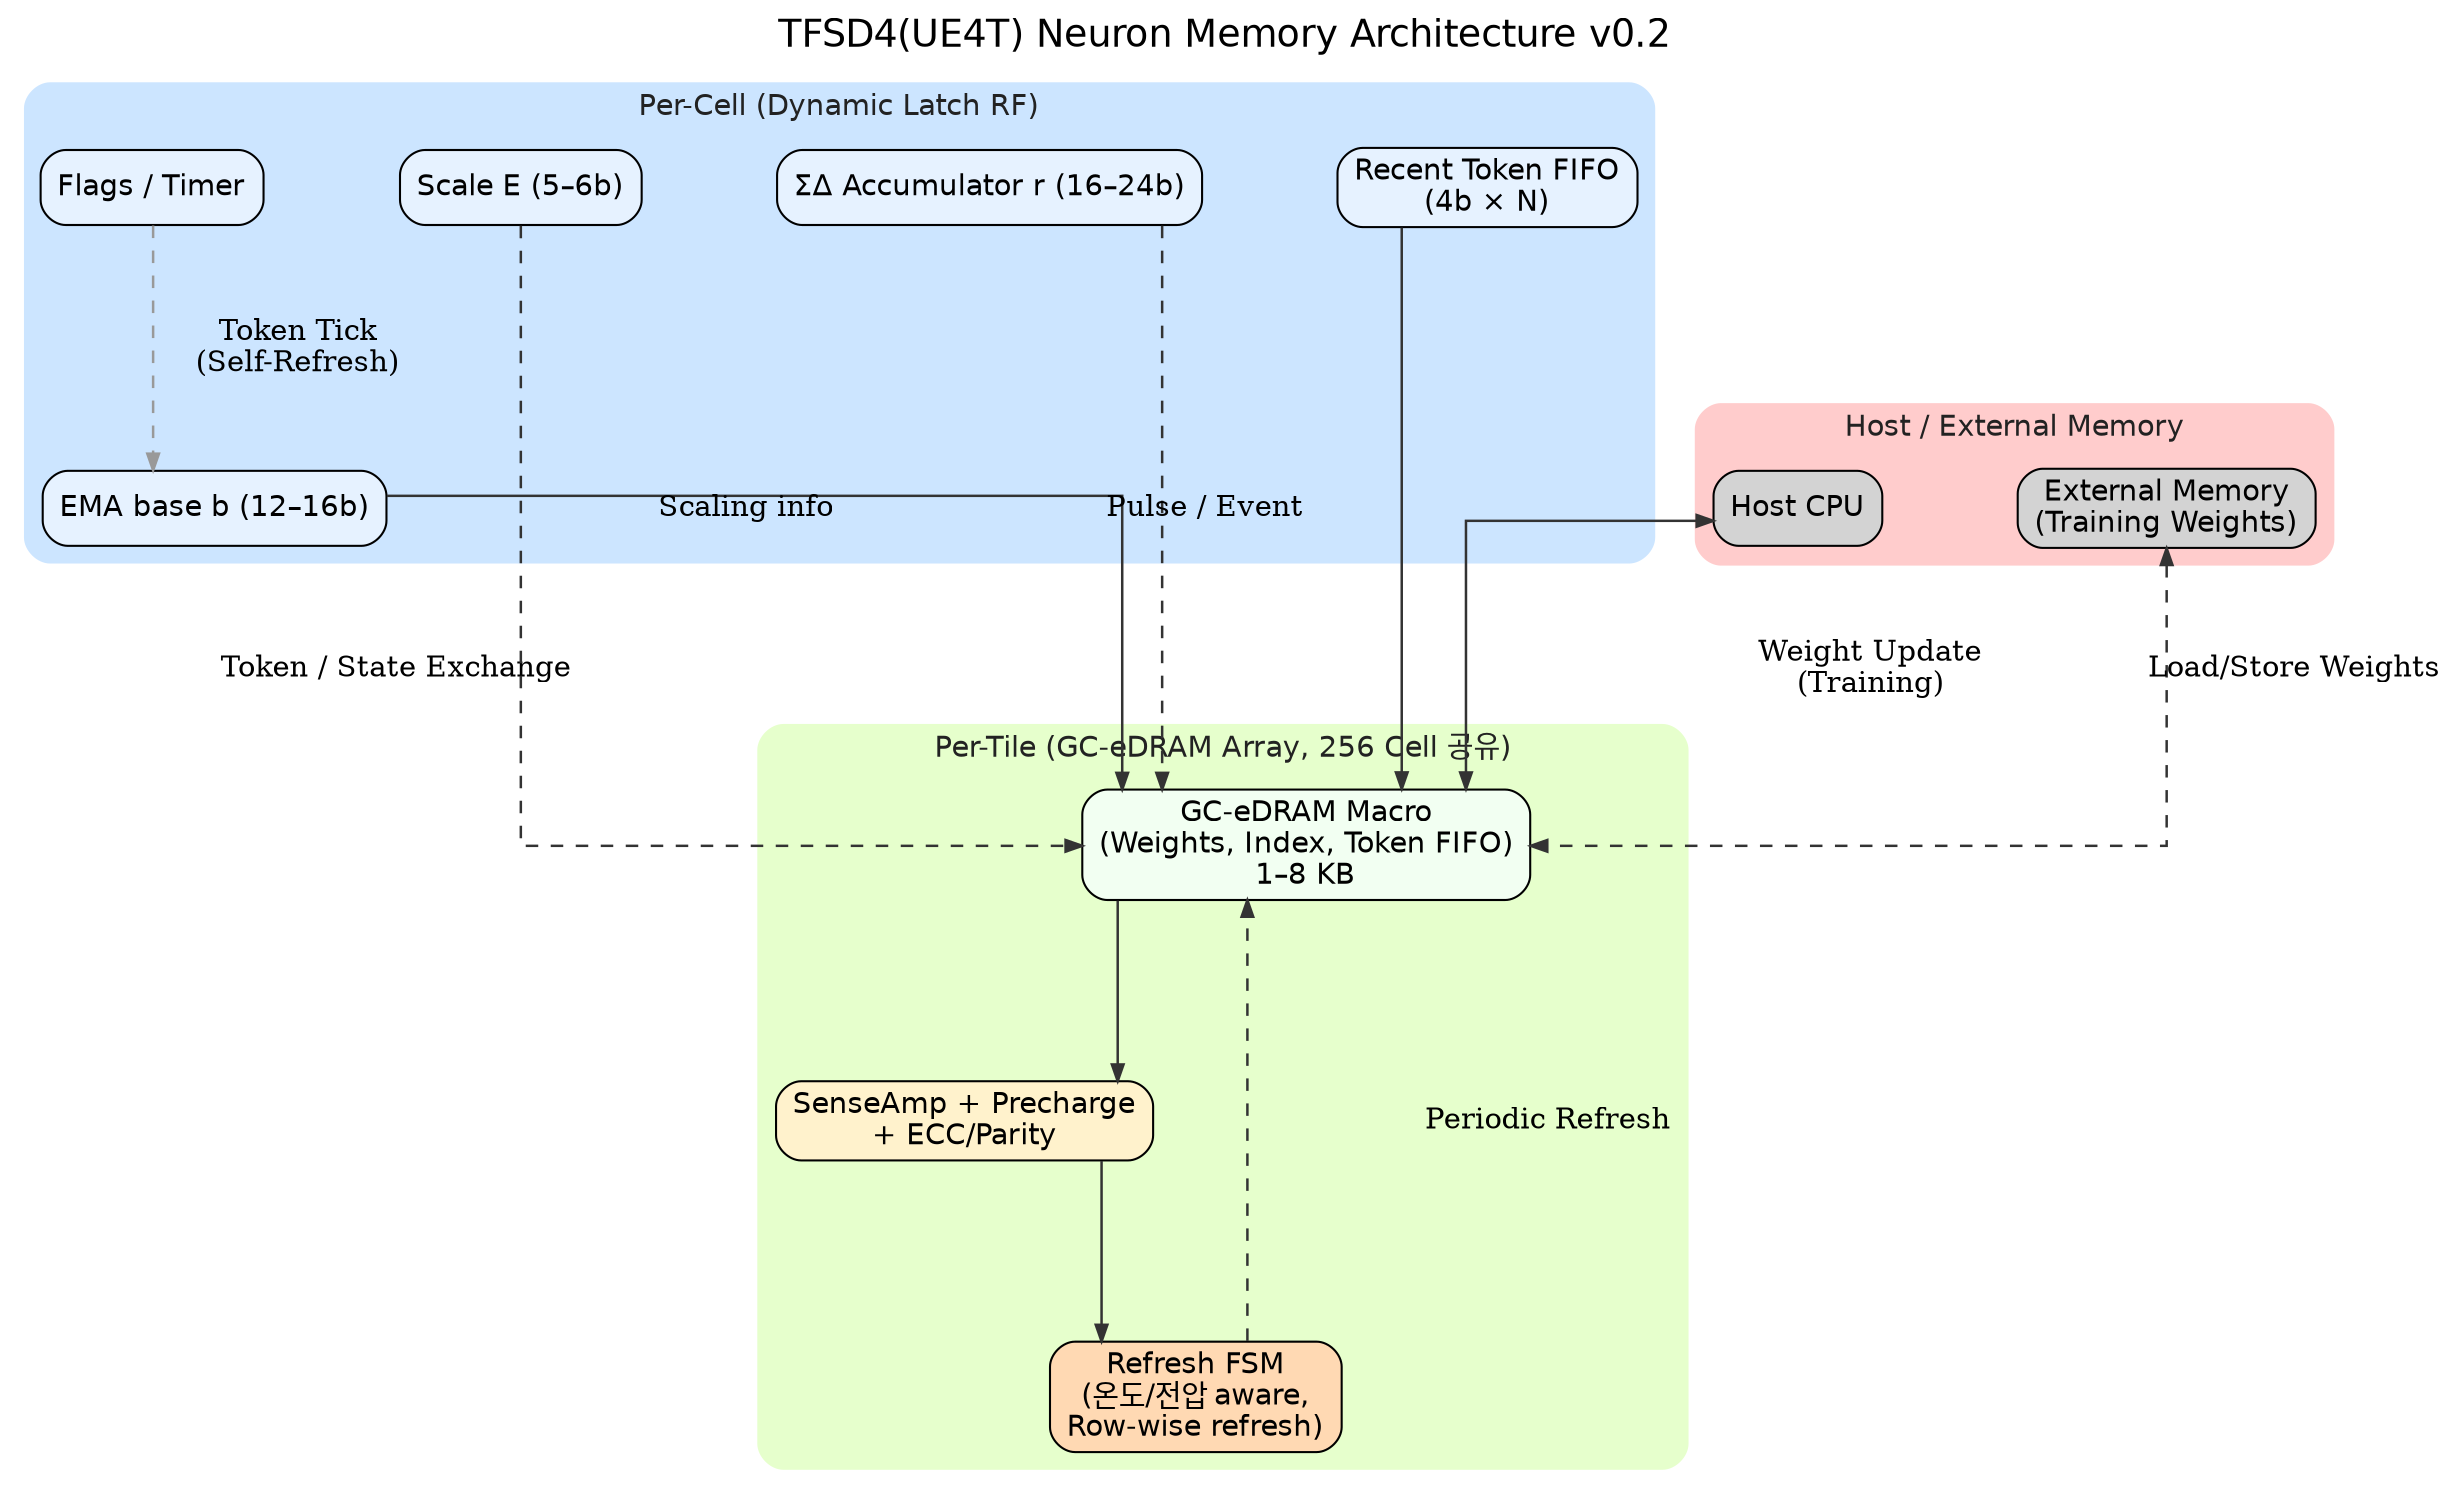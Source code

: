 digraph NEURON_MEM_ARCH_V02 {
  label = "TFSD4(UE4T) Neuron Memory Architecture v0.2";
  labelloc = "t";
  fontsize=18;

  rankdir=TB;
  splines=ortho;
  nodesep=0.9;
  ranksep=1.2;
  fontname="Helvetica";

  node [shape=box, style="rounded,filled", fontname="Helvetica"];
  edge [color="#333333", arrowsize=0.8, penwidth=1.2];

  // ======================
  // Per-Cell (local state)
  // ======================
  subgraph cluster_cell {
    label="Per-Cell (Dynamic Latch RF)";
    style="rounded,filled";
    color="#CCE5FF";
    fontcolor="#222222";
    fontsize=14;

    b_reg [label="EMA base b (12–16b)", fillcolor="#E6F2FF"];
    e_reg [label="Scale E (5–6b)", fillcolor="#E6F2FF"];
    r_reg [label="ΣΔ Accumulator r (16–24b)", fillcolor="#E6F2FF"];
    flags [label="Flags / Timer", fillcolor="#E6F2FF"];
    tokfifo [label="Recent Token FIFO\n(4b × N)", fillcolor="#E6F2FF"];
  }

  // ======================
  // Per-Tile (shared mem)
  // ======================
  subgraph cluster_tile {
    label="Per-Tile (GC-eDRAM Array, 256 Cell 공유)";
    style="rounded,filled";
    color="#E6FFCC";
    fontcolor="#222222";
    fontsize=14;

    gcedram [label="GC-eDRAM Macro\n(Weights, Index, Token FIFO)\n1–8 KB", fillcolor="#F2FFF2"];
    sa [label="SenseAmp + Precharge\n+ ECC/Parity", fillcolor="#FFF2CC"];
    rfsm [label="Refresh FSM\n(온도/전압 aware,\nRow-wise refresh)", fillcolor="#FFD9B3"];
  }

  // ======================
  // Host / External
  // ======================
  subgraph cluster_host {
    label="Host / External Memory";
    style="rounded,filled";
    color="#FFCCCC";
    fontcolor="#222222";
    fontsize=14;

    hostcpu [label="Host CPU"];
    hostmem [label="External Memory\n(Training Weights)"];
  }

  // ======================
  // Connections
  // ======================
  // Cell to Tile
  b_reg -> gcedram [label="Token / State Exchange"];
  e_reg -> gcedram [style=dashed, label="Scaling info"];
  r_reg -> gcedram [style=dashed, label="Pulse / Event"];
  tokfifo -> gcedram;

  // Tile internals
  gcedram -> sa -> rfsm;
  rfsm -> gcedram [style=dashed, label="Periodic Refresh"];

  // Host to Tile
  hostcpu -> gcedram [dir=both, label="Weight Update\n(Training)"];
  hostmem -> gcedram [dir=both, style=dashed, label="Load/Store Weights"];

  // Self-refresh note
  flags -> b_reg [style=dashed, color="#999999", label="Token Tick\n(Self-Refresh)"];
}
